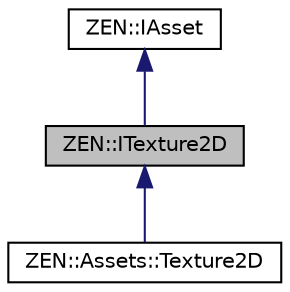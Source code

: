 digraph "ZEN::ITexture2D"
{
 // LATEX_PDF_SIZE
  edge [fontname="Helvetica",fontsize="10",labelfontname="Helvetica",labelfontsize="10"];
  node [fontname="Helvetica",fontsize="10",shape=record];
  Node1 [label="ZEN::ITexture2D",height=0.2,width=0.4,color="black", fillcolor="grey75", style="filled", fontcolor="black",tooltip=" "];
  Node2 -> Node1 [dir="back",color="midnightblue",fontsize="10",style="solid",fontname="Helvetica"];
  Node2 [label="ZEN::IAsset",height=0.2,width=0.4,color="black", fillcolor="white", style="filled",URL="$classZEN_1_1IAsset.html",tooltip=" "];
  Node1 -> Node3 [dir="back",color="midnightblue",fontsize="10",style="solid",fontname="Helvetica"];
  Node3 [label="ZEN::Assets::Texture2D",height=0.2,width=0.4,color="black", fillcolor="white", style="filled",URL="$classZEN_1_1Assets_1_1Texture2D.html",tooltip=" "];
}
